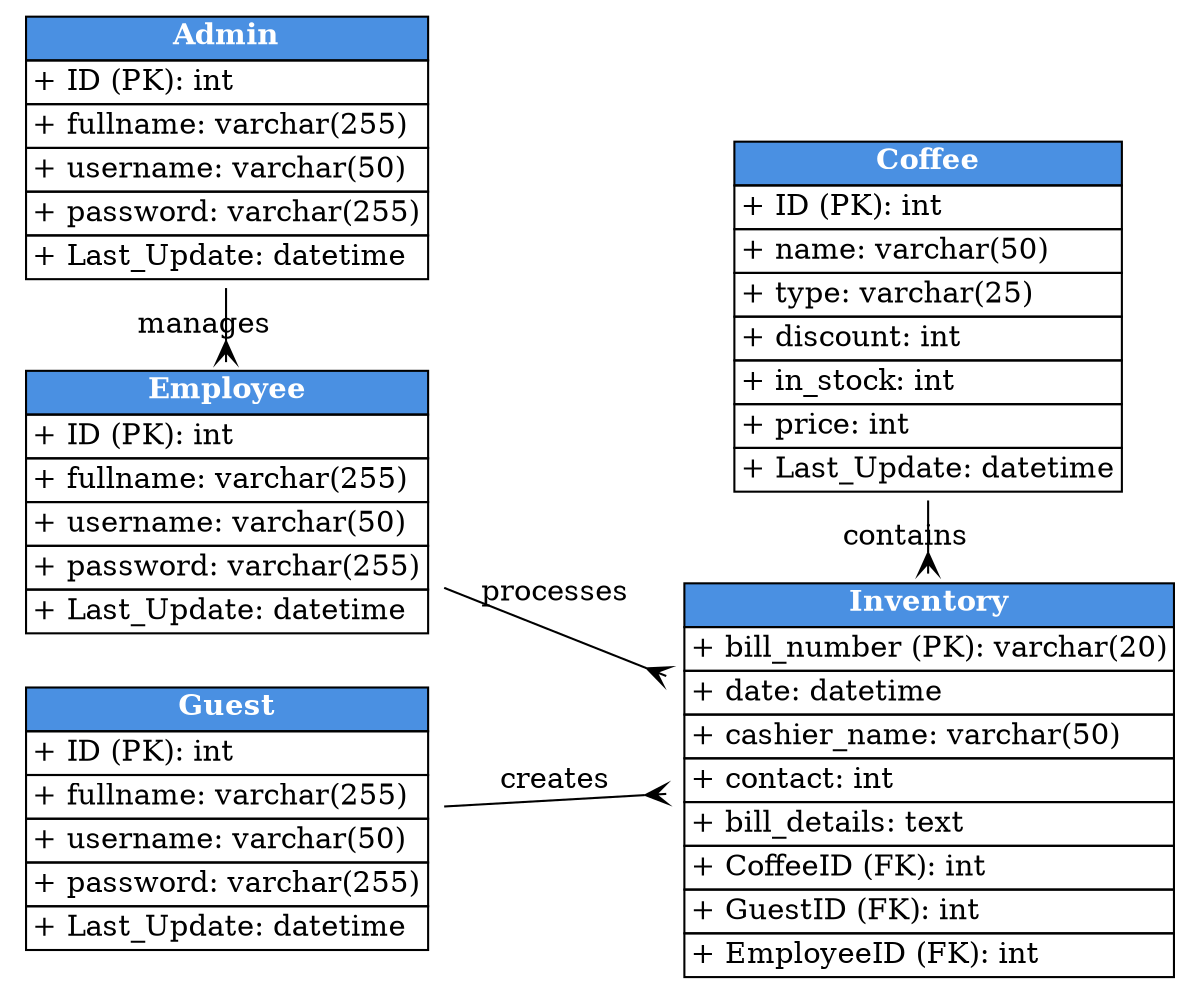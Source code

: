 digraph CoffeeShop {
    rankdir=LR;
    node [shape=none];
    
    // Entities
    Admin [label=<
        <TABLE BORDER="0" CELLBORDER="1" CELLSPACING="0">
            <TR><TD BGCOLOR="#4A90E2"><FONT COLOR="white"><B>Admin</B></FONT></TD></TR>
            <TR><TD ALIGN="LEFT">+ ID (PK): int</TD></TR>
            <TR><TD ALIGN="LEFT">+ fullname: varchar(255)</TD></TR>
            <TR><TD ALIGN="LEFT">+ username: varchar(50)</TD></TR>
            <TR><TD ALIGN="LEFT">+ password: varchar(255)</TD></TR>
            <TR><TD ALIGN="LEFT">+ Last_Update: datetime</TD></TR>
        </TABLE>>];
    
    Employee [label=<
        <TABLE BORDER="0" CELLBORDER="1" CELLSPACING="0">
            <TR><TD BGCOLOR="#4A90E2"><FONT COLOR="white"><B>Employee</B></FONT></TD></TR>
            <TR><TD ALIGN="LEFT">+ ID (PK): int</TD></TR>
            <TR><TD ALIGN="LEFT">+ fullname: varchar(255)</TD></TR>
            <TR><TD ALIGN="LEFT">+ username: varchar(50)</TD></TR>
            <TR><TD ALIGN="LEFT">+ password: varchar(255)</TD></TR>
            <TR><TD ALIGN="LEFT">+ Last_Update: datetime</TD></TR>
        </TABLE>>];
    
    Guest [label=<
        <TABLE BORDER="0" CELLBORDER="1" CELLSPACING="0">
            <TR><TD BGCOLOR="#4A90E2"><FONT COLOR="white"><B>Guest</B></FONT></TD></TR>
            <TR><TD ALIGN="LEFT">+ ID (PK): int</TD></TR>
            <TR><TD ALIGN="LEFT">+ fullname: varchar(255)</TD></TR>
            <TR><TD ALIGN="LEFT">+ username: varchar(50)</TD></TR>
            <TR><TD ALIGN="LEFT">+ password: varchar(255)</TD></TR>
            <TR><TD ALIGN="LEFT">+ Last_Update: datetime</TD></TR>
        </TABLE>>];
    
    Coffee [label=<
        <TABLE BORDER="0" CELLBORDER="1" CELLSPACING="0">
            <TR><TD BGCOLOR="#4A90E2"><FONT COLOR="white"><B>Coffee</B></FONT></TD></TR>
            <TR><TD ALIGN="LEFT">+ ID (PK): int</TD></TR>
            <TR><TD ALIGN="LEFT">+ name: varchar(50)</TD></TR>
            <TR><TD ALIGN="LEFT">+ type: varchar(25)</TD></TR>
            <TR><TD ALIGN="LEFT">+ discount: int</TD></TR>
            <TR><TD ALIGN="LEFT">+ in_stock: int</TD></TR>
            <TR><TD ALIGN="LEFT">+ price: int</TD></TR>
            <TR><TD ALIGN="LEFT">+ Last_Update: datetime</TD></TR>
        </TABLE>>];
    
    Inventory [label=<
        <TABLE BORDER="0" CELLBORDER="1" CELLSPACING="0">
            <TR><TD BGCOLOR="#4A90E2"><FONT COLOR="white"><B>Inventory</B></FONT></TD></TR>
            <TR><TD ALIGN="LEFT">+ bill_number (PK): varchar(20)</TD></TR>
            <TR><TD ALIGN="LEFT">+ date: datetime</TD></TR>
            <TR><TD ALIGN="LEFT">+ cashier_name: varchar(50)</TD></TR>
            <TR><TD ALIGN="LEFT">+ contact: int</TD></TR>
            <TR><TD ALIGN="LEFT">+ bill_details: text</TD></TR>
            <TR><TD ALIGN="LEFT">+ CoffeeID (FK): int</TD></TR>
            <TR><TD ALIGN="LEFT">+ GuestID (FK): int</TD></TR>
            <TR><TD ALIGN="LEFT">+ EmployeeID (FK): int</TD></TR>
        </TABLE>>];
    
    // Relationships
    edge [arrowhead=crow];
    Admin -> Employee [label="manages"];
    Guest -> Inventory [label="creates"];
    Coffee -> Inventory [label="contains"];
    Employee -> Inventory [label="processes"];
    
    // Layout
    {rank=same; Admin Employee Guest}
    {rank=same; Coffee Inventory}
}
